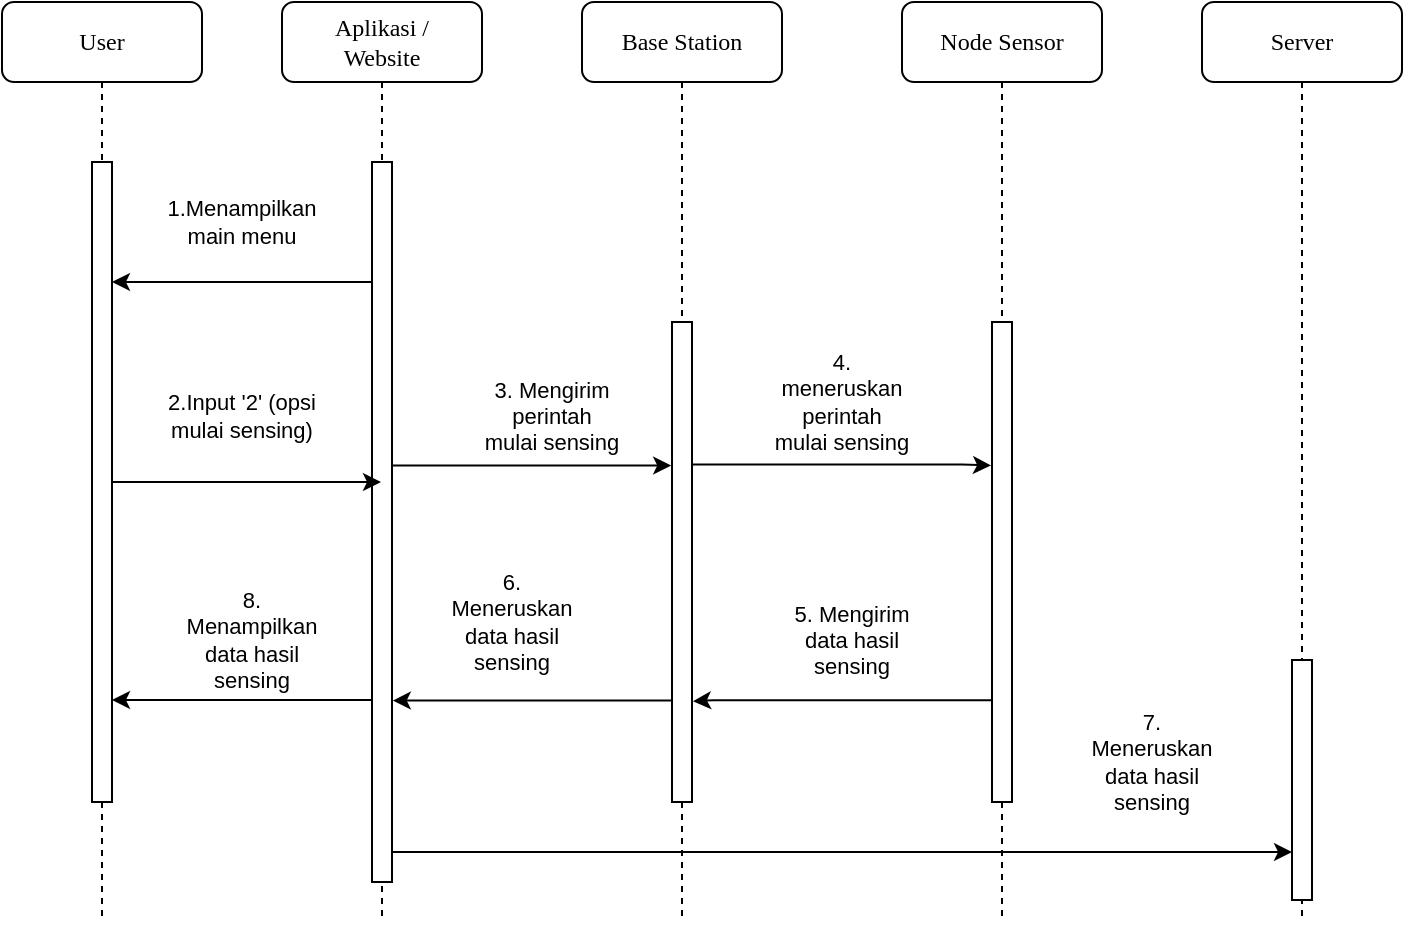 <mxfile version="14.1.8" type="device"><diagram id="mrvwxzIbtT3alVoxFgUa" name="Page-1"><mxGraphModel dx="1021" dy="500" grid="1" gridSize="10" guides="1" tooltips="1" connect="1" arrows="1" fold="1" page="1" pageScale="1" pageWidth="850" pageHeight="1100" math="0" shadow="0"><root><mxCell id="0"/><mxCell id="1" parent="0"/><mxCell id="GcnIJ9-OcuqdpNd62DWH-1" value="Aplikasi /&lt;br&gt;Website" style="shape=umlLifeline;perimeter=lifelinePerimeter;whiteSpace=wrap;html=1;container=1;collapsible=0;recursiveResize=0;outlineConnect=0;rounded=1;shadow=0;comic=0;labelBackgroundColor=none;strokeWidth=1;fontFamily=Verdana;fontSize=12;align=center;" parent="1" vertex="1"><mxGeometry x="240" y="80" width="100" height="460" as="geometry"/></mxCell><mxCell id="GcnIJ9-OcuqdpNd62DWH-2" value="" style="html=1;points=[];perimeter=orthogonalPerimeter;rounded=0;shadow=0;comic=0;labelBackgroundColor=none;strokeWidth=1;fontFamily=Verdana;fontSize=12;align=center;" parent="GcnIJ9-OcuqdpNd62DWH-1" vertex="1"><mxGeometry x="45" y="80" width="10" height="360" as="geometry"/></mxCell><mxCell id="GcnIJ9-OcuqdpNd62DWH-3" value="Server" style="shape=umlLifeline;perimeter=lifelinePerimeter;whiteSpace=wrap;html=1;container=1;collapsible=0;recursiveResize=0;outlineConnect=0;rounded=1;shadow=0;comic=0;labelBackgroundColor=none;strokeWidth=1;fontFamily=Verdana;fontSize=12;align=center;" parent="1" vertex="1"><mxGeometry x="700" y="80" width="100" height="460" as="geometry"/></mxCell><mxCell id="GcnIJ9-OcuqdpNd62DWH-4" value="" style="html=1;points=[];perimeter=orthogonalPerimeter;rounded=0;shadow=0;comic=0;labelBackgroundColor=none;strokeWidth=1;fontFamily=Verdana;fontSize=12;align=center;" parent="GcnIJ9-OcuqdpNd62DWH-3" vertex="1"><mxGeometry x="45" y="329" width="10" height="120" as="geometry"/></mxCell><mxCell id="GcnIJ9-OcuqdpNd62DWH-5" value="Base Station" style="shape=umlLifeline;perimeter=lifelinePerimeter;whiteSpace=wrap;html=1;container=1;collapsible=0;recursiveResize=0;outlineConnect=0;rounded=1;shadow=0;comic=0;labelBackgroundColor=none;strokeWidth=1;fontFamily=Verdana;fontSize=12;align=center;" parent="1" vertex="1"><mxGeometry x="390" y="80" width="100" height="460" as="geometry"/></mxCell><mxCell id="GcnIJ9-OcuqdpNd62DWH-6" value="" style="html=1;points=[];perimeter=orthogonalPerimeter;rounded=0;shadow=0;comic=0;labelBackgroundColor=none;strokeWidth=1;fontFamily=Verdana;fontSize=12;align=center;" parent="GcnIJ9-OcuqdpNd62DWH-5" vertex="1"><mxGeometry x="45" y="160" width="10" height="240" as="geometry"/></mxCell><mxCell id="GcnIJ9-OcuqdpNd62DWH-7" value="User" style="shape=umlLifeline;perimeter=lifelinePerimeter;whiteSpace=wrap;html=1;container=1;collapsible=0;recursiveResize=0;outlineConnect=0;rounded=1;shadow=0;comic=0;labelBackgroundColor=none;strokeWidth=1;fontFamily=Verdana;fontSize=12;align=center;" parent="1" vertex="1"><mxGeometry x="100" y="80" width="100" height="460" as="geometry"/></mxCell><mxCell id="GcnIJ9-OcuqdpNd62DWH-8" value="" style="html=1;points=[];perimeter=orthogonalPerimeter;rounded=0;shadow=0;comic=0;labelBackgroundColor=none;strokeWidth=1;fontFamily=Verdana;fontSize=12;align=center;" parent="GcnIJ9-OcuqdpNd62DWH-7" vertex="1"><mxGeometry x="45" y="80" width="10" height="320" as="geometry"/></mxCell><mxCell id="GcnIJ9-OcuqdpNd62DWH-9" style="edgeStyle=orthogonalEdgeStyle;rounded=0;orthogonalLoop=1;jettySize=auto;html=1;" parent="1" source="GcnIJ9-OcuqdpNd62DWH-8" target="GcnIJ9-OcuqdpNd62DWH-1" edge="1"><mxGeometry relative="1" as="geometry"><Array as="points"><mxPoint x="280" y="310"/><mxPoint x="280" y="310"/></Array></mxGeometry></mxCell><mxCell id="GcnIJ9-OcuqdpNd62DWH-10" style="edgeStyle=orthogonalEdgeStyle;rounded=0;orthogonalLoop=1;jettySize=auto;html=1;" parent="1" source="GcnIJ9-OcuqdpNd62DWH-2" edge="1"><mxGeometry relative="1" as="geometry"><mxPoint x="155" y="220" as="targetPoint"/><Array as="points"><mxPoint x="155" y="220"/></Array></mxGeometry></mxCell><mxCell id="GcnIJ9-OcuqdpNd62DWH-11" value="1.Menampilkan main menu" style="text;html=1;strokeColor=none;fillColor=none;align=center;verticalAlign=middle;whiteSpace=wrap;rounded=0;fontSize=11;" parent="1" vertex="1"><mxGeometry x="180" y="180" width="80" height="20" as="geometry"/></mxCell><mxCell id="GcnIJ9-OcuqdpNd62DWH-12" value="2.Input '2' (opsi mulai sensing)" style="text;html=1;strokeColor=none;fillColor=none;align=center;verticalAlign=middle;whiteSpace=wrap;rounded=0;fontSize=11;" parent="1" vertex="1"><mxGeometry x="175" y="272" width="90" height="30" as="geometry"/></mxCell><mxCell id="GcnIJ9-OcuqdpNd62DWH-14" value="3. Mengirim perintah mulai sensing" style="text;html=1;strokeColor=none;fillColor=none;align=center;verticalAlign=middle;whiteSpace=wrap;rounded=0;fontSize=11;" parent="1" vertex="1"><mxGeometry x="340" y="277" width="70" height="20" as="geometry"/></mxCell><mxCell id="GcnIJ9-OcuqdpNd62DWH-15" value="6. Meneruskan data hasil sensing" style="text;html=1;strokeColor=none;fillColor=none;align=center;verticalAlign=middle;whiteSpace=wrap;rounded=0;fontSize=11;" parent="1" vertex="1"><mxGeometry x="320" y="380" width="70" height="20" as="geometry"/></mxCell><mxCell id="GcnIJ9-OcuqdpNd62DWH-17" value="Node Sensor" style="shape=umlLifeline;perimeter=lifelinePerimeter;whiteSpace=wrap;html=1;container=1;collapsible=0;recursiveResize=0;outlineConnect=0;rounded=1;shadow=0;comic=0;labelBackgroundColor=none;strokeWidth=1;fontFamily=Verdana;fontSize=12;align=center;" parent="1" vertex="1"><mxGeometry x="550" y="80" width="100" height="460" as="geometry"/></mxCell><mxCell id="GcnIJ9-OcuqdpNd62DWH-18" value="" style="html=1;points=[];perimeter=orthogonalPerimeter;rounded=0;shadow=0;comic=0;labelBackgroundColor=none;strokeWidth=1;fontFamily=Verdana;fontSize=12;align=center;" parent="GcnIJ9-OcuqdpNd62DWH-17" vertex="1"><mxGeometry x="45" y="160" width="10" height="240" as="geometry"/></mxCell><mxCell id="GcnIJ9-OcuqdpNd62DWH-19" value="4. meneruskan perintah mulai sensing" style="text;html=1;strokeColor=none;fillColor=none;align=center;verticalAlign=middle;whiteSpace=wrap;rounded=0;fontSize=11;" parent="1" vertex="1"><mxGeometry x="485" y="270" width="70" height="20" as="geometry"/></mxCell><mxCell id="GcnIJ9-OcuqdpNd62DWH-20" value="5. Mengirim data hasil sensing" style="text;html=1;strokeColor=none;fillColor=none;align=center;verticalAlign=middle;whiteSpace=wrap;rounded=0;fontSize=11;" parent="1" vertex="1"><mxGeometry x="490" y="389" width="70" height="20" as="geometry"/></mxCell><mxCell id="GcnIJ9-OcuqdpNd62DWH-21" style="edgeStyle=orthogonalEdgeStyle;rounded=0;orthogonalLoop=1;jettySize=auto;html=1;fontSize=11;entryX=-0.041;entryY=0.299;entryDx=0;entryDy=0;entryPerimeter=0;" parent="1" edge="1" target="GcnIJ9-OcuqdpNd62DWH-6" source="GcnIJ9-OcuqdpNd62DWH-2"><mxGeometry relative="1" as="geometry"><Array as="points"><mxPoint x="370" y="312"/></Array><mxPoint x="455" y="312.059" as="sourcePoint"/><mxPoint x="430" y="312" as="targetPoint"/></mxGeometry></mxCell><mxCell id="GcnIJ9-OcuqdpNd62DWH-22" style="edgeStyle=orthogonalEdgeStyle;rounded=0;orthogonalLoop=1;jettySize=auto;html=1;fontSize=11;exitX=0.968;exitY=0.297;exitDx=0;exitDy=0;exitPerimeter=0;entryX=-0.048;entryY=0.299;entryDx=0;entryDy=0;entryPerimeter=0;" parent="1" edge="1" target="GcnIJ9-OcuqdpNd62DWH-18" source="GcnIJ9-OcuqdpNd62DWH-6"><mxGeometry relative="1" as="geometry"><mxPoint x="580" y="312" as="targetPoint"/><Array as="points"><mxPoint x="580" y="311"/></Array><mxPoint x="450" y="312.059" as="sourcePoint"/></mxGeometry></mxCell><mxCell id="GcnIJ9-OcuqdpNd62DWH-23" style="edgeStyle=orthogonalEdgeStyle;rounded=0;orthogonalLoop=1;jettySize=auto;html=1;fontSize=11;exitX=-0.048;exitY=0.788;exitDx=0;exitDy=0;exitPerimeter=0;entryX=1.048;entryY=0.79;entryDx=0;entryDy=0;entryPerimeter=0;" parent="1" edge="1" target="GcnIJ9-OcuqdpNd62DWH-6" source="GcnIJ9-OcuqdpNd62DWH-18"><mxGeometry relative="1" as="geometry"><mxPoint x="585" y="429" as="sourcePoint"/><mxPoint x="455" y="429" as="targetPoint"/><Array as="points"><mxPoint x="456" y="429"/></Array></mxGeometry></mxCell><mxCell id="GcnIJ9-OcuqdpNd62DWH-28" value="8. Menampilkan data hasil sensing" style="text;html=1;strokeColor=none;fillColor=none;align=center;verticalAlign=middle;whiteSpace=wrap;rounded=0;fontSize=11;" parent="1" vertex="1"><mxGeometry x="190" y="389" width="70" height="20" as="geometry"/></mxCell><mxCell id="GcnIJ9-OcuqdpNd62DWH-32" style="edgeStyle=orthogonalEdgeStyle;rounded=0;orthogonalLoop=1;jettySize=auto;html=1;fontSize=11;" parent="1" edge="1"><mxGeometry relative="1" as="geometry"><mxPoint x="155" y="429" as="targetPoint"/><Array as="points"><mxPoint x="155" y="429"/></Array><mxPoint x="285" y="429" as="sourcePoint"/></mxGeometry></mxCell><mxCell id="306pWLX9hfmF34xdZ-YC-1" style="edgeStyle=orthogonalEdgeStyle;rounded=0;orthogonalLoop=1;jettySize=auto;html=1;entryX=1.039;entryY=0.748;entryDx=0;entryDy=0;entryPerimeter=0;" edge="1" parent="1" source="GcnIJ9-OcuqdpNd62DWH-6" target="GcnIJ9-OcuqdpNd62DWH-2"><mxGeometry relative="1" as="geometry"><Array as="points"><mxPoint x="365" y="429"/></Array></mxGeometry></mxCell><mxCell id="306pWLX9hfmF34xdZ-YC-3" value="7. Meneruskan data hasil sensing" style="text;html=1;strokeColor=none;fillColor=none;align=center;verticalAlign=middle;whiteSpace=wrap;rounded=0;fontSize=11;" vertex="1" parent="1"><mxGeometry x="640" y="450" width="70" height="20" as="geometry"/></mxCell><mxCell id="306pWLX9hfmF34xdZ-YC-4" style="edgeStyle=orthogonalEdgeStyle;rounded=0;orthogonalLoop=1;jettySize=auto;html=1;exitX=0.5;exitY=1;exitDx=0;exitDy=0;" edge="1" parent="1" source="306pWLX9hfmF34xdZ-YC-3" target="306pWLX9hfmF34xdZ-YC-3"><mxGeometry relative="1" as="geometry"/></mxCell><mxCell id="306pWLX9hfmF34xdZ-YC-5" style="edgeStyle=orthogonalEdgeStyle;rounded=0;orthogonalLoop=1;jettySize=auto;html=1;entryX=0;entryY=0.8;entryDx=0;entryDy=0;entryPerimeter=0;" edge="1" parent="1" source="GcnIJ9-OcuqdpNd62DWH-2" target="GcnIJ9-OcuqdpNd62DWH-4"><mxGeometry relative="1" as="geometry"><Array as="points"><mxPoint x="400" y="505"/><mxPoint x="400" y="505"/></Array></mxGeometry></mxCell></root></mxGraphModel></diagram></mxfile>